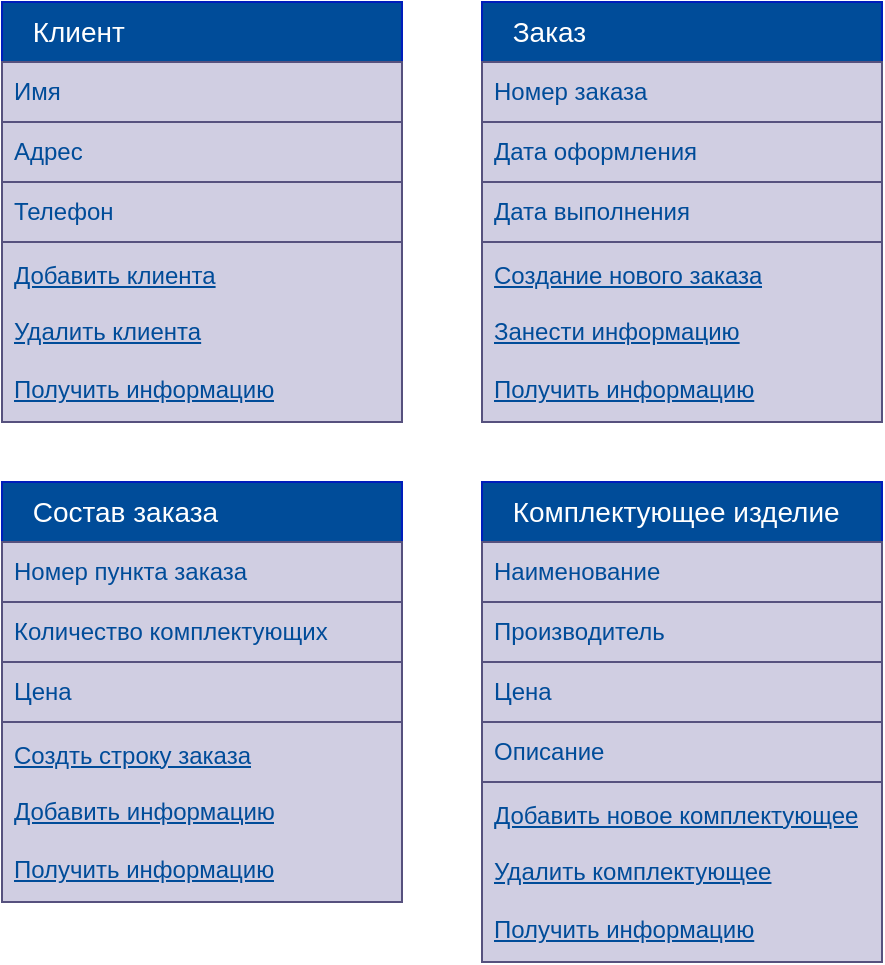 <mxfile version="24.7.8">
  <diagram name="Страница — 1" id="5SwPczEOXvC55ZujS5_h">
    <mxGraphModel dx="696" dy="462" grid="1" gridSize="10" guides="1" tooltips="1" connect="1" arrows="1" fold="1" page="1" pageScale="1" pageWidth="827" pageHeight="1169" math="0" shadow="0">
      <root>
        <mxCell id="0" />
        <mxCell id="1" parent="0" />
        <mxCell id="8XaKW5biIzYwm1Ug5PzD-2" value="&amp;nbsp; &amp;nbsp; &lt;font style=&quot;font-size: 14px;&quot;&gt;Клиент&lt;/font&gt;" style="swimlane;fontStyle=0;childLayout=stackLayout;horizontal=1;startSize=30;horizontalStack=0;resizeParent=1;resizeParentMax=0;resizeLast=0;collapsible=1;marginBottom=0;whiteSpace=wrap;html=1;fillColor=#004C99;fontColor=#ffffff;strokeColor=#001DBC;align=left;" vertex="1" parent="1">
          <mxGeometry x="40" y="30" width="200" height="120" as="geometry">
            <mxRectangle x="170" y="60" width="80" height="30" as="alternateBounds" />
          </mxGeometry>
        </mxCell>
        <mxCell id="8XaKW5biIzYwm1Ug5PzD-3" value="&lt;font color=&quot;#004c99&quot;&gt;Имя&lt;/font&gt;" style="text;strokeColor=#56517e;fillColor=#d0cee2;align=left;verticalAlign=middle;spacingLeft=4;spacingRight=4;overflow=hidden;points=[[0,0.5],[1,0.5]];portConstraint=eastwest;rotatable=0;whiteSpace=wrap;html=1;" vertex="1" parent="8XaKW5biIzYwm1Ug5PzD-2">
          <mxGeometry y="30" width="200" height="30" as="geometry" />
        </mxCell>
        <mxCell id="8XaKW5biIzYwm1Ug5PzD-4" value="&lt;font color=&quot;#004c99&quot;&gt;Адрес&lt;/font&gt;" style="text;strokeColor=#56517e;fillColor=#d0cee2;align=left;verticalAlign=middle;spacingLeft=4;spacingRight=4;overflow=hidden;points=[[0,0.5],[1,0.5]];portConstraint=eastwest;rotatable=0;whiteSpace=wrap;html=1;" vertex="1" parent="8XaKW5biIzYwm1Ug5PzD-2">
          <mxGeometry y="60" width="200" height="30" as="geometry" />
        </mxCell>
        <mxCell id="8XaKW5biIzYwm1Ug5PzD-5" value="&lt;font color=&quot;#004c99&quot;&gt;Телефон&lt;/font&gt;" style="text;strokeColor=#56517e;fillColor=#d0cee2;align=left;verticalAlign=middle;spacingLeft=4;spacingRight=4;overflow=hidden;points=[[0,0.5],[1,0.5]];portConstraint=eastwest;rotatable=0;whiteSpace=wrap;html=1;" vertex="1" parent="8XaKW5biIzYwm1Ug5PzD-2">
          <mxGeometry y="90" width="200" height="30" as="geometry" />
        </mxCell>
        <mxCell id="8XaKW5biIzYwm1Ug5PzD-7" value="&lt;font color=&quot;#004c99&quot;&gt;&lt;u&gt;Добавить клиента&lt;/u&gt;&lt;/font&gt;&lt;div&gt;&lt;br&gt;&lt;/div&gt;&lt;div&gt;&lt;font color=&quot;#004c99&quot;&gt;&lt;u&gt;Удалить клиента&lt;/u&gt;&lt;/font&gt;&lt;/div&gt;&lt;div&gt;&lt;u style=&quot;color: rgb(0, 76, 153); background-color: initial;&quot;&gt;&lt;br&gt;&lt;/u&gt;&lt;/div&gt;&lt;div&gt;&lt;u style=&quot;color: rgb(0, 76, 153); background-color: initial;&quot;&gt;Получить информацию&lt;/u&gt;&lt;br&gt;&lt;/div&gt;" style="text;strokeColor=#56517e;fillColor=#d0cee2;align=left;verticalAlign=middle;spacingLeft=4;spacingRight=4;overflow=hidden;points=[[0,0.5],[1,0.5]];portConstraint=eastwest;rotatable=0;whiteSpace=wrap;html=1;" vertex="1" parent="1">
          <mxGeometry x="40" y="150" width="200" height="90" as="geometry" />
        </mxCell>
        <mxCell id="8XaKW5biIzYwm1Ug5PzD-8" value="&amp;nbsp; &amp;nbsp; &lt;font style=&quot;font-size: 14px;&quot;&gt;Заказ&lt;/font&gt;" style="swimlane;fontStyle=0;childLayout=stackLayout;horizontal=1;startSize=30;horizontalStack=0;resizeParent=1;resizeParentMax=0;resizeLast=0;collapsible=1;marginBottom=0;whiteSpace=wrap;html=1;fillColor=#004C99;fontColor=#ffffff;strokeColor=#001DBC;align=left;" vertex="1" parent="1">
          <mxGeometry x="280" y="30" width="200" height="120" as="geometry">
            <mxRectangle x="170" y="60" width="80" height="30" as="alternateBounds" />
          </mxGeometry>
        </mxCell>
        <mxCell id="8XaKW5biIzYwm1Ug5PzD-9" value="&lt;font color=&quot;#004c99&quot;&gt;Номер заказа&lt;/font&gt;" style="text;strokeColor=#56517e;fillColor=#d0cee2;align=left;verticalAlign=middle;spacingLeft=4;spacingRight=4;overflow=hidden;points=[[0,0.5],[1,0.5]];portConstraint=eastwest;rotatable=0;whiteSpace=wrap;html=1;" vertex="1" parent="8XaKW5biIzYwm1Ug5PzD-8">
          <mxGeometry y="30" width="200" height="30" as="geometry" />
        </mxCell>
        <mxCell id="8XaKW5biIzYwm1Ug5PzD-10" value="&lt;font color=&quot;#004c99&quot;&gt;Дата оформления&lt;/font&gt;" style="text;strokeColor=#56517e;fillColor=#d0cee2;align=left;verticalAlign=middle;spacingLeft=4;spacingRight=4;overflow=hidden;points=[[0,0.5],[1,0.5]];portConstraint=eastwest;rotatable=0;whiteSpace=wrap;html=1;" vertex="1" parent="8XaKW5biIzYwm1Ug5PzD-8">
          <mxGeometry y="60" width="200" height="30" as="geometry" />
        </mxCell>
        <mxCell id="8XaKW5biIzYwm1Ug5PzD-11" value="&lt;font color=&quot;#004c99&quot;&gt;Дата выполнения&lt;/font&gt;" style="text;strokeColor=#56517e;fillColor=#d0cee2;align=left;verticalAlign=middle;spacingLeft=4;spacingRight=4;overflow=hidden;points=[[0,0.5],[1,0.5]];portConstraint=eastwest;rotatable=0;whiteSpace=wrap;html=1;" vertex="1" parent="8XaKW5biIzYwm1Ug5PzD-8">
          <mxGeometry y="90" width="200" height="30" as="geometry" />
        </mxCell>
        <mxCell id="8XaKW5biIzYwm1Ug5PzD-12" value="&lt;font color=&quot;#004c99&quot;&gt;&lt;u&gt;Создание нового заказа&lt;/u&gt;&lt;/font&gt;&lt;div&gt;&lt;br&gt;&lt;/div&gt;&lt;div&gt;&lt;font color=&quot;#004c99&quot;&gt;&lt;u&gt;Занести информацию&lt;/u&gt;&lt;/font&gt;&lt;/div&gt;&lt;div&gt;&lt;u style=&quot;color: rgb(0, 76, 153); background-color: initial;&quot;&gt;&lt;br&gt;&lt;/u&gt;&lt;/div&gt;&lt;div&gt;&lt;u style=&quot;color: rgb(0, 76, 153); background-color: initial;&quot;&gt;Получить информацию&lt;/u&gt;&lt;br&gt;&lt;/div&gt;" style="text;strokeColor=#56517e;fillColor=#d0cee2;align=left;verticalAlign=middle;spacingLeft=4;spacingRight=4;overflow=hidden;points=[[0,0.5],[1,0.5]];portConstraint=eastwest;rotatable=0;whiteSpace=wrap;html=1;" vertex="1" parent="1">
          <mxGeometry x="280" y="150" width="200" height="90" as="geometry" />
        </mxCell>
        <mxCell id="8XaKW5biIzYwm1Ug5PzD-17" value="&amp;nbsp; &amp;nbsp; &lt;font style=&quot;font-size: 14px;&quot;&gt;Состав заказа&lt;/font&gt;" style="swimlane;fontStyle=0;childLayout=stackLayout;horizontal=1;startSize=30;horizontalStack=0;resizeParent=1;resizeParentMax=0;resizeLast=0;collapsible=1;marginBottom=0;whiteSpace=wrap;html=1;fillColor=#004C99;fontColor=#ffffff;strokeColor=#001DBC;align=left;" vertex="1" parent="1">
          <mxGeometry x="40" y="270" width="200" height="120" as="geometry">
            <mxRectangle x="170" y="60" width="80" height="30" as="alternateBounds" />
          </mxGeometry>
        </mxCell>
        <mxCell id="8XaKW5biIzYwm1Ug5PzD-18" value="&lt;font color=&quot;#004c99&quot;&gt;Номер пункта заказа&lt;/font&gt;" style="text;strokeColor=#56517e;fillColor=#d0cee2;align=left;verticalAlign=middle;spacingLeft=4;spacingRight=4;overflow=hidden;points=[[0,0.5],[1,0.5]];portConstraint=eastwest;rotatable=0;whiteSpace=wrap;html=1;" vertex="1" parent="8XaKW5biIzYwm1Ug5PzD-17">
          <mxGeometry y="30" width="200" height="30" as="geometry" />
        </mxCell>
        <mxCell id="8XaKW5biIzYwm1Ug5PzD-19" value="&lt;font color=&quot;#004c99&quot;&gt;Количество комплектующих&lt;/font&gt;" style="text;strokeColor=#56517e;fillColor=#d0cee2;align=left;verticalAlign=middle;spacingLeft=4;spacingRight=4;overflow=hidden;points=[[0,0.5],[1,0.5]];portConstraint=eastwest;rotatable=0;whiteSpace=wrap;html=1;" vertex="1" parent="8XaKW5biIzYwm1Ug5PzD-17">
          <mxGeometry y="60" width="200" height="30" as="geometry" />
        </mxCell>
        <mxCell id="8XaKW5biIzYwm1Ug5PzD-20" value="&lt;font color=&quot;#004c99&quot;&gt;Цена&lt;/font&gt;" style="text;strokeColor=#56517e;fillColor=#d0cee2;align=left;verticalAlign=middle;spacingLeft=4;spacingRight=4;overflow=hidden;points=[[0,0.5],[1,0.5]];portConstraint=eastwest;rotatable=0;whiteSpace=wrap;html=1;" vertex="1" parent="8XaKW5biIzYwm1Ug5PzD-17">
          <mxGeometry y="90" width="200" height="30" as="geometry" />
        </mxCell>
        <mxCell id="8XaKW5biIzYwm1Ug5PzD-21" value="&lt;font color=&quot;#004c99&quot;&gt;&lt;u&gt;Создть строку заказа&lt;/u&gt;&lt;/font&gt;&lt;div&gt;&lt;br&gt;&lt;/div&gt;&lt;div&gt;&lt;font color=&quot;#004c99&quot;&gt;&lt;u&gt;Добавить информацию&lt;/u&gt;&lt;/font&gt;&lt;/div&gt;&lt;div&gt;&lt;u style=&quot;color: rgb(0, 76, 153); background-color: initial;&quot;&gt;&lt;br&gt;&lt;/u&gt;&lt;/div&gt;&lt;div&gt;&lt;u style=&quot;color: rgb(0, 76, 153); background-color: initial;&quot;&gt;Получить информацию&lt;/u&gt;&lt;br&gt;&lt;/div&gt;" style="text;strokeColor=#56517e;fillColor=#d0cee2;align=left;verticalAlign=middle;spacingLeft=4;spacingRight=4;overflow=hidden;points=[[0,0.5],[1,0.5]];portConstraint=eastwest;rotatable=0;whiteSpace=wrap;html=1;" vertex="1" parent="1">
          <mxGeometry x="40" y="390" width="200" height="90" as="geometry" />
        </mxCell>
        <mxCell id="8XaKW5biIzYwm1Ug5PzD-22" value="&amp;nbsp; &amp;nbsp; &lt;font style=&quot;font-size: 14px;&quot;&gt;Комплектующее изделие&lt;/font&gt;" style="swimlane;fontStyle=0;childLayout=stackLayout;horizontal=1;startSize=30;horizontalStack=0;resizeParent=1;resizeParentMax=0;resizeLast=0;collapsible=1;marginBottom=0;whiteSpace=wrap;html=1;fillColor=#004C99;fontColor=#ffffff;strokeColor=#001DBC;align=left;" vertex="1" parent="1">
          <mxGeometry x="280" y="270" width="200" height="120" as="geometry">
            <mxRectangle x="170" y="60" width="80" height="30" as="alternateBounds" />
          </mxGeometry>
        </mxCell>
        <mxCell id="8XaKW5biIzYwm1Ug5PzD-23" value="&lt;font color=&quot;#004c99&quot;&gt;Наименование&lt;/font&gt;" style="text;strokeColor=#56517e;fillColor=#d0cee2;align=left;verticalAlign=middle;spacingLeft=4;spacingRight=4;overflow=hidden;points=[[0,0.5],[1,0.5]];portConstraint=eastwest;rotatable=0;whiteSpace=wrap;html=1;" vertex="1" parent="8XaKW5biIzYwm1Ug5PzD-22">
          <mxGeometry y="30" width="200" height="30" as="geometry" />
        </mxCell>
        <mxCell id="8XaKW5biIzYwm1Ug5PzD-24" value="&lt;font color=&quot;#004c99&quot;&gt;Производитель&lt;/font&gt;" style="text;strokeColor=#56517e;fillColor=#d0cee2;align=left;verticalAlign=middle;spacingLeft=4;spacingRight=4;overflow=hidden;points=[[0,0.5],[1,0.5]];portConstraint=eastwest;rotatable=0;whiteSpace=wrap;html=1;" vertex="1" parent="8XaKW5biIzYwm1Ug5PzD-22">
          <mxGeometry y="60" width="200" height="30" as="geometry" />
        </mxCell>
        <mxCell id="8XaKW5biIzYwm1Ug5PzD-25" value="&lt;font color=&quot;#004c99&quot;&gt;Цена&lt;/font&gt;" style="text;strokeColor=#56517e;fillColor=#d0cee2;align=left;verticalAlign=middle;spacingLeft=4;spacingRight=4;overflow=hidden;points=[[0,0.5],[1,0.5]];portConstraint=eastwest;rotatable=0;whiteSpace=wrap;html=1;" vertex="1" parent="8XaKW5biIzYwm1Ug5PzD-22">
          <mxGeometry y="90" width="200" height="30" as="geometry" />
        </mxCell>
        <mxCell id="8XaKW5biIzYwm1Ug5PzD-26" value="&lt;font color=&quot;#004c99&quot;&gt;&lt;u&gt;Добавить новое комплектующее&lt;/u&gt;&lt;/font&gt;&lt;br&gt;&lt;div&gt;&lt;br&gt;&lt;/div&gt;&lt;div&gt;&lt;font color=&quot;#004c99&quot;&gt;&lt;u&gt;Удалить комплектующее&lt;/u&gt;&lt;/font&gt;&lt;/div&gt;&lt;div&gt;&lt;u style=&quot;color: rgb(0, 76, 153); background-color: initial;&quot;&gt;&lt;br&gt;&lt;/u&gt;&lt;/div&gt;&lt;div&gt;&lt;u style=&quot;color: rgb(0, 76, 153); background-color: initial;&quot;&gt;Получить информацию&lt;/u&gt;&lt;br&gt;&lt;/div&gt;" style="text;strokeColor=#56517e;fillColor=#d0cee2;align=left;verticalAlign=middle;spacingLeft=4;spacingRight=4;overflow=hidden;points=[[0,0.5],[1,0.5]];portConstraint=eastwest;rotatable=0;whiteSpace=wrap;html=1;" vertex="1" parent="1">
          <mxGeometry x="280" y="420" width="200" height="90" as="geometry" />
        </mxCell>
        <mxCell id="8XaKW5biIzYwm1Ug5PzD-27" value="&lt;font color=&quot;#004c99&quot;&gt;Описание&lt;/font&gt;" style="text;strokeColor=#56517e;fillColor=#d0cee2;align=left;verticalAlign=middle;spacingLeft=4;spacingRight=4;overflow=hidden;points=[[0,0.5],[1,0.5]];portConstraint=eastwest;rotatable=0;whiteSpace=wrap;html=1;" vertex="1" parent="1">
          <mxGeometry x="280" y="390" width="200" height="30" as="geometry" />
        </mxCell>
      </root>
    </mxGraphModel>
  </diagram>
</mxfile>
